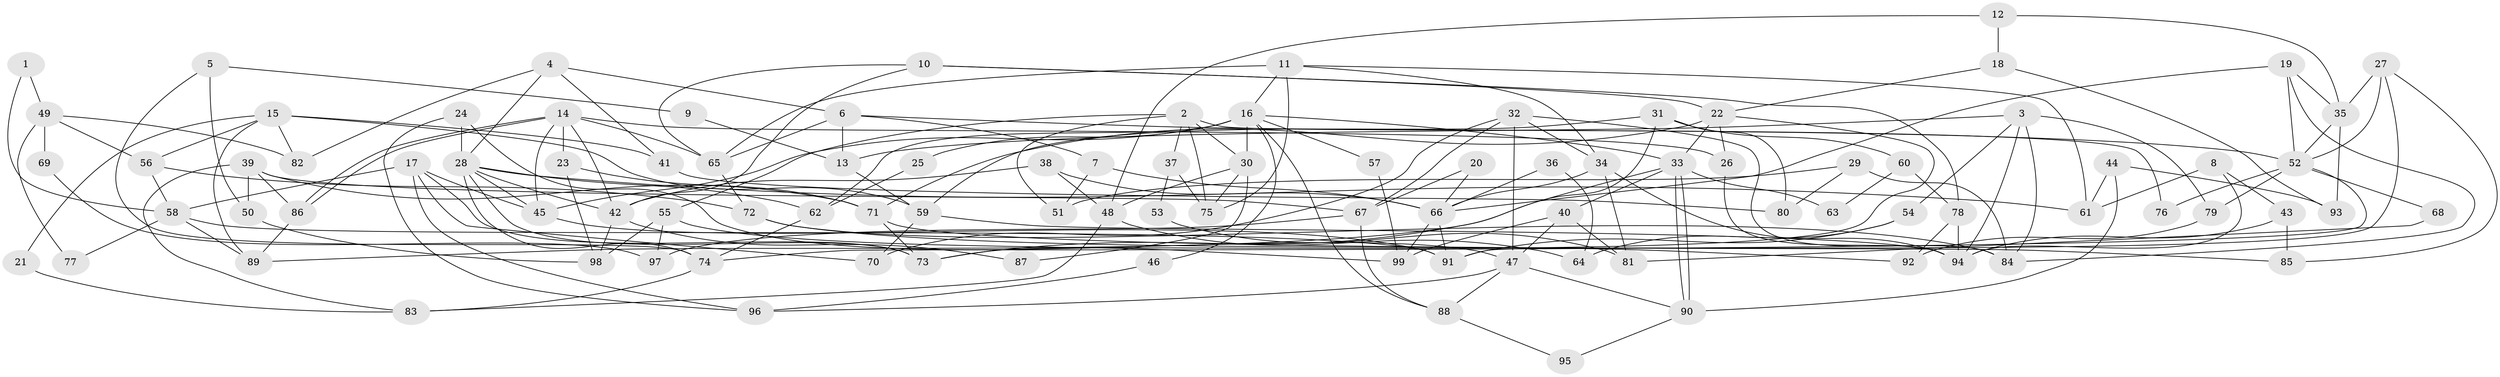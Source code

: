 // coarse degree distribution, {5: 0.04838709677419355, 8: 0.016129032258064516, 6: 0.16129032258064516, 4: 0.20967741935483872, 7: 0.16129032258064516, 2: 0.12903225806451613, 3: 0.1935483870967742, 9: 0.03225806451612903, 12: 0.016129032258064516, 10: 0.016129032258064516, 11: 0.016129032258064516}
// Generated by graph-tools (version 1.1) at 2025/24/03/03/25 07:24:02]
// undirected, 99 vertices, 198 edges
graph export_dot {
graph [start="1"]
  node [color=gray90,style=filled];
  1;
  2;
  3;
  4;
  5;
  6;
  7;
  8;
  9;
  10;
  11;
  12;
  13;
  14;
  15;
  16;
  17;
  18;
  19;
  20;
  21;
  22;
  23;
  24;
  25;
  26;
  27;
  28;
  29;
  30;
  31;
  32;
  33;
  34;
  35;
  36;
  37;
  38;
  39;
  40;
  41;
  42;
  43;
  44;
  45;
  46;
  47;
  48;
  49;
  50;
  51;
  52;
  53;
  54;
  55;
  56;
  57;
  58;
  59;
  60;
  61;
  62;
  63;
  64;
  65;
  66;
  67;
  68;
  69;
  70;
  71;
  72;
  73;
  74;
  75;
  76;
  77;
  78;
  79;
  80;
  81;
  82;
  83;
  84;
  85;
  86;
  87;
  88;
  89;
  90;
  91;
  92;
  93;
  94;
  95;
  96;
  97;
  98;
  99;
  1 -- 58;
  1 -- 49;
  2 -- 55;
  2 -- 30;
  2 -- 37;
  2 -- 51;
  2 -- 75;
  2 -- 76;
  3 -- 13;
  3 -- 94;
  3 -- 54;
  3 -- 79;
  3 -- 84;
  4 -- 6;
  4 -- 28;
  4 -- 41;
  4 -- 82;
  5 -- 74;
  5 -- 50;
  5 -- 9;
  6 -- 52;
  6 -- 65;
  6 -- 7;
  6 -- 13;
  7 -- 66;
  7 -- 51;
  8 -- 43;
  8 -- 94;
  8 -- 61;
  9 -- 13;
  10 -- 42;
  10 -- 65;
  10 -- 22;
  10 -- 78;
  11 -- 61;
  11 -- 16;
  11 -- 34;
  11 -- 65;
  11 -- 75;
  12 -- 35;
  12 -- 18;
  12 -- 48;
  13 -- 59;
  14 -- 86;
  14 -- 86;
  14 -- 65;
  14 -- 23;
  14 -- 26;
  14 -- 42;
  14 -- 45;
  15 -- 56;
  15 -- 59;
  15 -- 21;
  15 -- 41;
  15 -- 82;
  15 -- 89;
  16 -- 30;
  16 -- 45;
  16 -- 25;
  16 -- 33;
  16 -- 46;
  16 -- 57;
  16 -- 62;
  16 -- 88;
  17 -- 45;
  17 -- 58;
  17 -- 70;
  17 -- 73;
  17 -- 96;
  18 -- 22;
  18 -- 93;
  19 -- 52;
  19 -- 84;
  19 -- 35;
  19 -- 66;
  20 -- 66;
  20 -- 67;
  21 -- 83;
  22 -- 33;
  22 -- 26;
  22 -- 71;
  22 -- 73;
  23 -- 71;
  23 -- 98;
  24 -- 47;
  24 -- 96;
  24 -- 28;
  25 -- 62;
  26 -- 94;
  27 -- 91;
  27 -- 52;
  27 -- 35;
  27 -- 85;
  28 -- 73;
  28 -- 42;
  28 -- 45;
  28 -- 61;
  28 -- 62;
  28 -- 74;
  29 -- 51;
  29 -- 80;
  29 -- 84;
  30 -- 48;
  30 -- 75;
  30 -- 87;
  31 -- 59;
  31 -- 73;
  31 -- 60;
  31 -- 80;
  32 -- 84;
  32 -- 34;
  32 -- 47;
  32 -- 67;
  32 -- 70;
  33 -- 90;
  33 -- 90;
  33 -- 40;
  33 -- 63;
  33 -- 89;
  34 -- 66;
  34 -- 81;
  34 -- 94;
  35 -- 52;
  35 -- 93;
  36 -- 66;
  36 -- 64;
  37 -- 75;
  37 -- 53;
  38 -- 48;
  38 -- 42;
  38 -- 66;
  39 -- 86;
  39 -- 71;
  39 -- 50;
  39 -- 67;
  39 -- 83;
  40 -- 47;
  40 -- 81;
  40 -- 99;
  41 -- 80;
  42 -- 87;
  42 -- 98;
  43 -- 94;
  43 -- 85;
  44 -- 90;
  44 -- 61;
  44 -- 93;
  45 -- 91;
  46 -- 96;
  47 -- 88;
  47 -- 90;
  47 -- 96;
  48 -- 83;
  48 -- 64;
  49 -- 82;
  49 -- 56;
  49 -- 69;
  49 -- 77;
  50 -- 98;
  52 -- 74;
  52 -- 68;
  52 -- 76;
  52 -- 79;
  53 -- 81;
  54 -- 91;
  54 -- 64;
  55 -- 98;
  55 -- 99;
  55 -- 97;
  56 -- 72;
  56 -- 58;
  57 -- 99;
  58 -- 91;
  58 -- 89;
  58 -- 77;
  59 -- 94;
  59 -- 70;
  60 -- 78;
  60 -- 63;
  62 -- 74;
  65 -- 72;
  66 -- 91;
  66 -- 99;
  67 -- 88;
  67 -- 97;
  68 -- 81;
  69 -- 97;
  71 -- 73;
  71 -- 85;
  72 -- 92;
  72 -- 84;
  74 -- 83;
  78 -- 94;
  78 -- 92;
  79 -- 92;
  86 -- 89;
  88 -- 95;
  90 -- 95;
}
